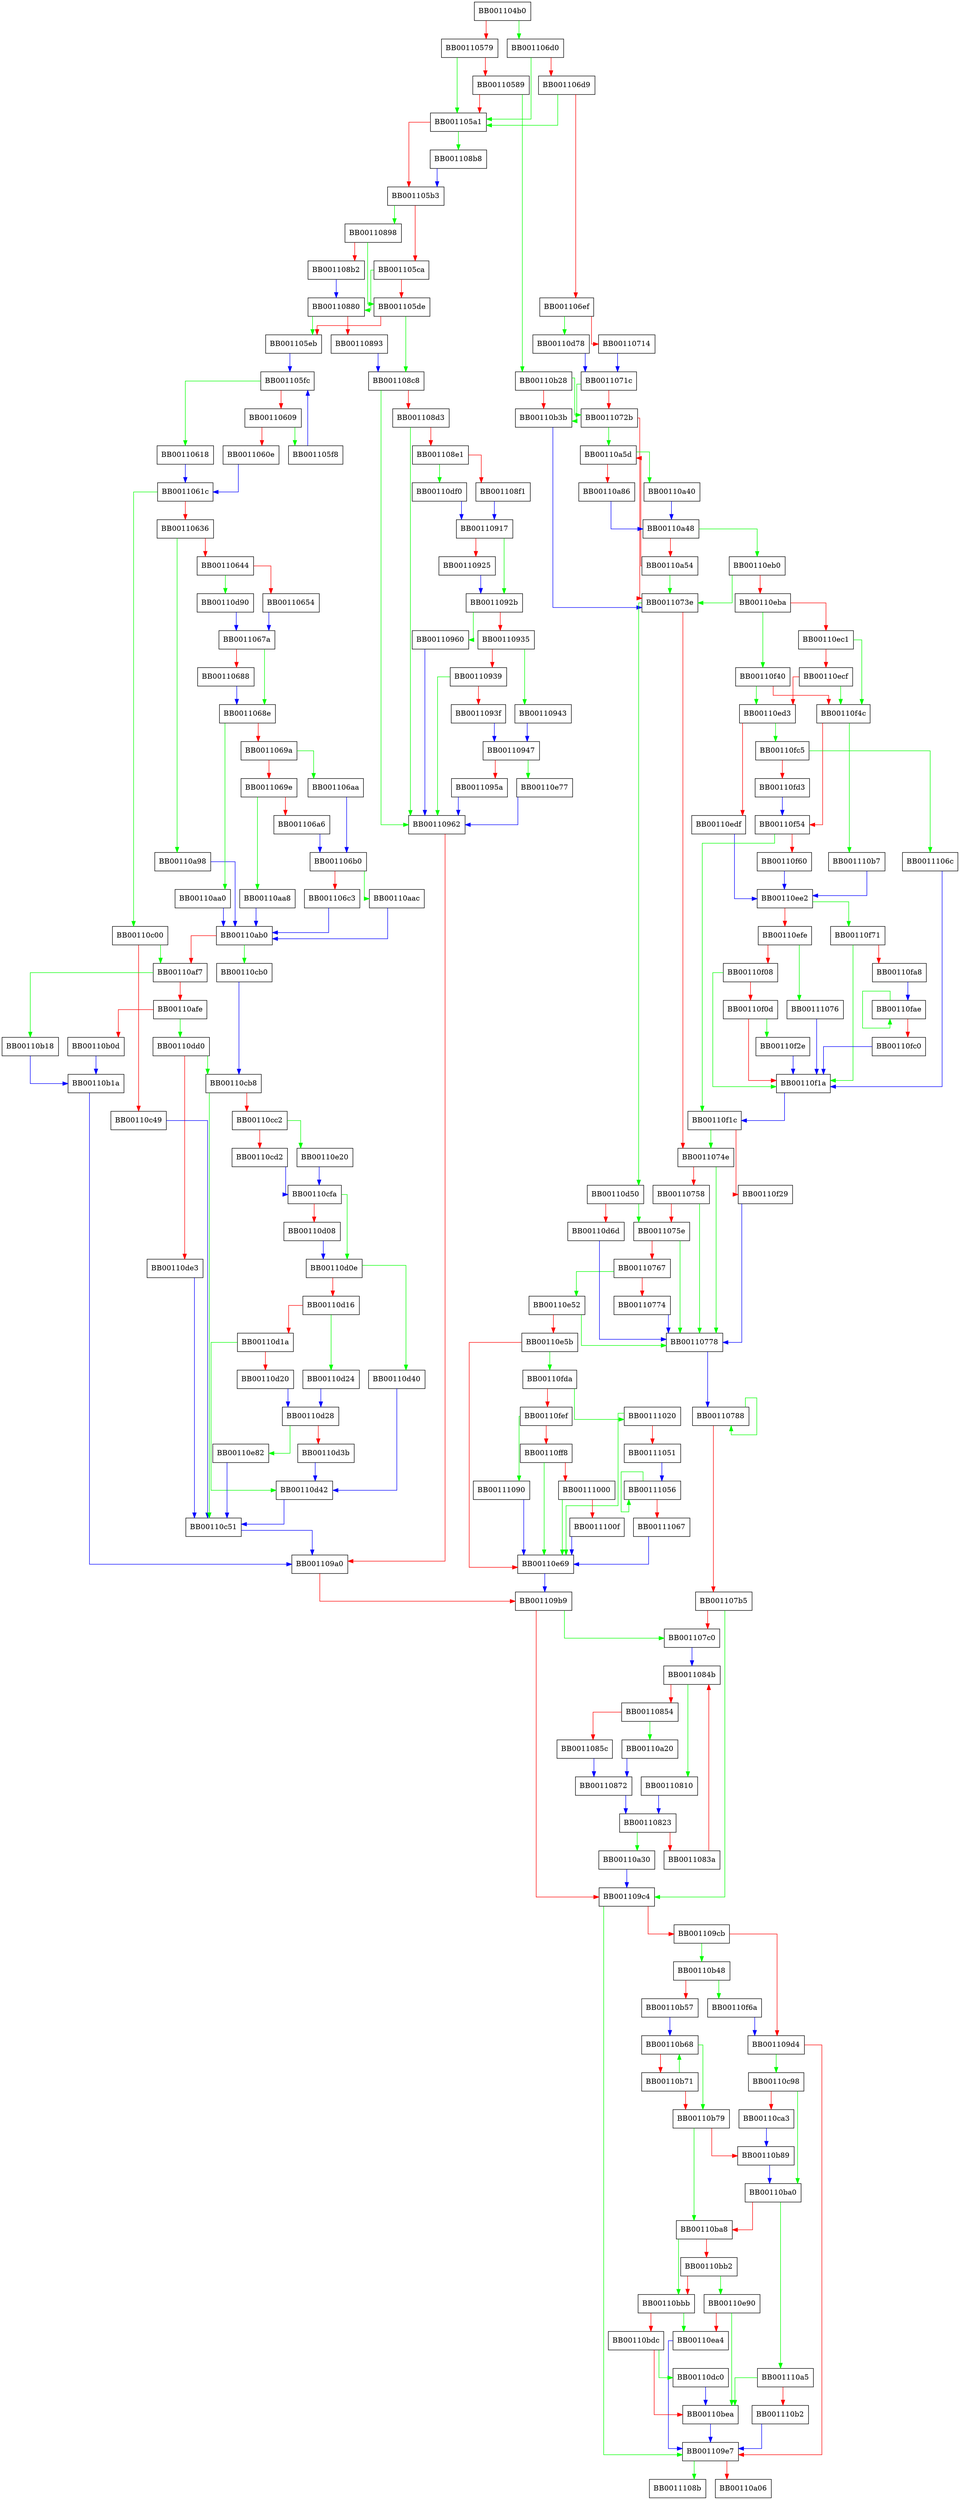 digraph FUN_001104b0 {
  node [shape="box"];
  graph [splines=ortho];
  BB001104b0 -> BB001106d0 [color="green"];
  BB001104b0 -> BB00110579 [color="red"];
  BB00110579 -> BB001105a1 [color="green"];
  BB00110579 -> BB00110589 [color="red"];
  BB00110589 -> BB00110b28 [color="green"];
  BB00110589 -> BB001105a1 [color="red"];
  BB001105a1 -> BB001108b8 [color="green"];
  BB001105a1 -> BB001105b3 [color="red"];
  BB001105b3 -> BB00110898 [color="green"];
  BB001105b3 -> BB001105ca [color="red"];
  BB001105ca -> BB00110880 [color="green"];
  BB001105ca -> BB001105de [color="red"];
  BB001105de -> BB001108c8 [color="green"];
  BB001105de -> BB001105eb [color="red"];
  BB001105eb -> BB001105fc [color="blue"];
  BB001105f8 -> BB001105fc [color="blue"];
  BB001105fc -> BB00110618 [color="green"];
  BB001105fc -> BB00110609 [color="red"];
  BB00110609 -> BB001105f8 [color="green"];
  BB00110609 -> BB0011060e [color="red"];
  BB0011060e -> BB0011061c [color="blue"];
  BB00110618 -> BB0011061c [color="blue"];
  BB0011061c -> BB00110c00 [color="green"];
  BB0011061c -> BB00110636 [color="red"];
  BB00110636 -> BB00110a98 [color="green"];
  BB00110636 -> BB00110644 [color="red"];
  BB00110644 -> BB00110d90 [color="green"];
  BB00110644 -> BB00110654 [color="red"];
  BB00110654 -> BB0011067a [color="blue"];
  BB0011067a -> BB0011068e [color="green"];
  BB0011067a -> BB00110688 [color="red"];
  BB00110688 -> BB0011068e [color="blue"];
  BB0011068e -> BB00110aa0 [color="green"];
  BB0011068e -> BB0011069a [color="red"];
  BB0011069a -> BB001106aa [color="green"];
  BB0011069a -> BB0011069e [color="red"];
  BB0011069e -> BB00110aa8 [color="green"];
  BB0011069e -> BB001106a6 [color="red"];
  BB001106a6 -> BB001106b0 [color="blue"];
  BB001106aa -> BB001106b0 [color="blue"];
  BB001106b0 -> BB00110aac [color="green"];
  BB001106b0 -> BB001106c3 [color="red"];
  BB001106c3 -> BB00110ab0 [color="blue"];
  BB001106d0 -> BB001105a1 [color="green"];
  BB001106d0 -> BB001106d9 [color="red"];
  BB001106d9 -> BB001105a1 [color="green"];
  BB001106d9 -> BB001106ef [color="red"];
  BB001106ef -> BB00110d78 [color="green"];
  BB001106ef -> BB00110714 [color="red"];
  BB00110714 -> BB0011071c [color="blue"];
  BB0011071c -> BB00110b3b [color="green"];
  BB0011071c -> BB0011072b [color="red"];
  BB0011072b -> BB00110a5d [color="green"];
  BB0011072b -> BB0011073e [color="red"];
  BB0011073e -> BB00110d50 [color="green"];
  BB0011073e -> BB0011074e [color="red"];
  BB0011074e -> BB00110778 [color="green"];
  BB0011074e -> BB00110758 [color="red"];
  BB00110758 -> BB00110778 [color="green"];
  BB00110758 -> BB0011075e [color="red"];
  BB0011075e -> BB00110778 [color="green"];
  BB0011075e -> BB00110767 [color="red"];
  BB00110767 -> BB00110e52 [color="green"];
  BB00110767 -> BB00110774 [color="red"];
  BB00110774 -> BB00110778 [color="blue"];
  BB00110778 -> BB00110788 [color="blue"];
  BB00110788 -> BB00110788 [color="green"];
  BB00110788 -> BB001107b5 [color="red"];
  BB001107b5 -> BB001109c4 [color="green"];
  BB001107b5 -> BB001107c0 [color="red"];
  BB001107c0 -> BB0011084b [color="blue"];
  BB00110810 -> BB00110823 [color="blue"];
  BB00110823 -> BB00110a30 [color="green"];
  BB00110823 -> BB0011083a [color="red"];
  BB0011083a -> BB0011084b [color="red"];
  BB0011084b -> BB00110810 [color="green"];
  BB0011084b -> BB00110854 [color="red"];
  BB00110854 -> BB00110a20 [color="green"];
  BB00110854 -> BB0011085c [color="red"];
  BB0011085c -> BB00110872 [color="blue"];
  BB00110872 -> BB00110823 [color="blue"];
  BB00110880 -> BB001105eb [color="green"];
  BB00110880 -> BB00110893 [color="red"];
  BB00110893 -> BB001108c8 [color="blue"];
  BB00110898 -> BB001105de [color="green"];
  BB00110898 -> BB001108b2 [color="red"];
  BB001108b2 -> BB00110880 [color="blue"];
  BB001108b8 -> BB001105b3 [color="blue"];
  BB001108c8 -> BB00110962 [color="green"];
  BB001108c8 -> BB001108d3 [color="red"];
  BB001108d3 -> BB00110962 [color="green"];
  BB001108d3 -> BB001108e1 [color="red"];
  BB001108e1 -> BB00110df0 [color="green"];
  BB001108e1 -> BB001108f1 [color="red"];
  BB001108f1 -> BB00110917 [color="blue"];
  BB00110917 -> BB0011092b [color="green"];
  BB00110917 -> BB00110925 [color="red"];
  BB00110925 -> BB0011092b [color="blue"];
  BB0011092b -> BB00110960 [color="green"];
  BB0011092b -> BB00110935 [color="red"];
  BB00110935 -> BB00110943 [color="green"];
  BB00110935 -> BB00110939 [color="red"];
  BB00110939 -> BB00110962 [color="green"];
  BB00110939 -> BB0011093f [color="red"];
  BB0011093f -> BB00110947 [color="blue"];
  BB00110943 -> BB00110947 [color="blue"];
  BB00110947 -> BB00110e77 [color="green"];
  BB00110947 -> BB0011095a [color="red"];
  BB0011095a -> BB00110962 [color="blue"];
  BB00110960 -> BB00110962 [color="blue"];
  BB00110962 -> BB001109a0 [color="red"];
  BB001109a0 -> BB001109b9 [color="red"];
  BB001109b9 -> BB001107c0 [color="green"];
  BB001109b9 -> BB001109c4 [color="red"];
  BB001109c4 -> BB001109e7 [color="green"];
  BB001109c4 -> BB001109cb [color="red"];
  BB001109cb -> BB00110b48 [color="green"];
  BB001109cb -> BB001109d4 [color="red"];
  BB001109d4 -> BB00110c98 [color="green"];
  BB001109d4 -> BB001109e7 [color="red"];
  BB001109e7 -> BB0011108b [color="green"];
  BB001109e7 -> BB00110a06 [color="red"];
  BB00110a20 -> BB00110872 [color="blue"];
  BB00110a30 -> BB001109c4 [color="blue"];
  BB00110a40 -> BB00110a48 [color="blue"];
  BB00110a48 -> BB00110eb0 [color="green"];
  BB00110a48 -> BB00110a54 [color="red"];
  BB00110a54 -> BB0011073e [color="green"];
  BB00110a54 -> BB00110a5d [color="red"];
  BB00110a5d -> BB00110a40 [color="green"];
  BB00110a5d -> BB00110a86 [color="red"];
  BB00110a86 -> BB00110a48 [color="blue"];
  BB00110a98 -> BB00110ab0 [color="blue"];
  BB00110aa0 -> BB00110ab0 [color="blue"];
  BB00110aa8 -> BB00110ab0 [color="blue"];
  BB00110aac -> BB00110ab0 [color="blue"];
  BB00110ab0 -> BB00110cb0 [color="green"];
  BB00110ab0 -> BB00110af7 [color="red"];
  BB00110af7 -> BB00110b18 [color="green"];
  BB00110af7 -> BB00110afe [color="red"];
  BB00110afe -> BB00110dd0 [color="green"];
  BB00110afe -> BB00110b0d [color="red"];
  BB00110b0d -> BB00110b1a [color="blue"];
  BB00110b18 -> BB00110b1a [color="blue"];
  BB00110b1a -> BB001109a0 [color="blue"];
  BB00110b28 -> BB0011072b [color="green"];
  BB00110b28 -> BB00110b3b [color="red"];
  BB00110b3b -> BB0011073e [color="blue"];
  BB00110b48 -> BB00110f6a [color="green"];
  BB00110b48 -> BB00110b57 [color="red"];
  BB00110b57 -> BB00110b68 [color="blue"];
  BB00110b68 -> BB00110b79 [color="green"];
  BB00110b68 -> BB00110b71 [color="red"];
  BB00110b71 -> BB00110b68 [color="green"];
  BB00110b71 -> BB00110b79 [color="red"];
  BB00110b79 -> BB00110ba8 [color="green"];
  BB00110b79 -> BB00110b89 [color="red"];
  BB00110b89 -> BB00110ba0 [color="blue"];
  BB00110ba0 -> BB001110a5 [color="green"];
  BB00110ba0 -> BB00110ba8 [color="red"];
  BB00110ba8 -> BB00110bbb [color="green"];
  BB00110ba8 -> BB00110bb2 [color="red"];
  BB00110bb2 -> BB00110e90 [color="green"];
  BB00110bb2 -> BB00110bbb [color="red"];
  BB00110bbb -> BB00110ea4 [color="green"];
  BB00110bbb -> BB00110bdc [color="red"];
  BB00110bdc -> BB00110dc0 [color="green"];
  BB00110bdc -> BB00110bea [color="red"];
  BB00110bea -> BB001109e7 [color="blue"];
  BB00110c00 -> BB00110af7 [color="green"];
  BB00110c00 -> BB00110c49 [color="red"];
  BB00110c49 -> BB00110c51 [color="blue"];
  BB00110c51 -> BB001109a0 [color="blue"];
  BB00110c98 -> BB00110ba0 [color="green"];
  BB00110c98 -> BB00110ca3 [color="red"];
  BB00110ca3 -> BB00110b89 [color="blue"];
  BB00110cb0 -> BB00110cb8 [color="blue"];
  BB00110cb8 -> BB00110c51 [color="green"];
  BB00110cb8 -> BB00110cc2 [color="red"];
  BB00110cc2 -> BB00110e20 [color="green"];
  BB00110cc2 -> BB00110cd2 [color="red"];
  BB00110cd2 -> BB00110cfa [color="blue"];
  BB00110cfa -> BB00110d0e [color="green"];
  BB00110cfa -> BB00110d08 [color="red"];
  BB00110d08 -> BB00110d0e [color="blue"];
  BB00110d0e -> BB00110d40 [color="green"];
  BB00110d0e -> BB00110d16 [color="red"];
  BB00110d16 -> BB00110d24 [color="green"];
  BB00110d16 -> BB00110d1a [color="red"];
  BB00110d1a -> BB00110d42 [color="green"];
  BB00110d1a -> BB00110d20 [color="red"];
  BB00110d20 -> BB00110d28 [color="blue"];
  BB00110d24 -> BB00110d28 [color="blue"];
  BB00110d28 -> BB00110e82 [color="green"];
  BB00110d28 -> BB00110d3b [color="red"];
  BB00110d3b -> BB00110d42 [color="blue"];
  BB00110d40 -> BB00110d42 [color="blue"];
  BB00110d42 -> BB00110c51 [color="blue"];
  BB00110d50 -> BB0011075e [color="green"];
  BB00110d50 -> BB00110d6d [color="red"];
  BB00110d6d -> BB00110778 [color="blue"];
  BB00110d78 -> BB0011071c [color="blue"];
  BB00110d90 -> BB0011067a [color="blue"];
  BB00110dc0 -> BB00110bea [color="blue"];
  BB00110dd0 -> BB00110cb8 [color="green"];
  BB00110dd0 -> BB00110de3 [color="red"];
  BB00110de3 -> BB00110c51 [color="blue"];
  BB00110df0 -> BB00110917 [color="blue"];
  BB00110e20 -> BB00110cfa [color="blue"];
  BB00110e52 -> BB00110778 [color="green"];
  BB00110e52 -> BB00110e5b [color="red"];
  BB00110e5b -> BB00110fda [color="green"];
  BB00110e5b -> BB00110e69 [color="red"];
  BB00110e69 -> BB001109b9 [color="blue"];
  BB00110e77 -> BB00110962 [color="blue"];
  BB00110e82 -> BB00110c51 [color="blue"];
  BB00110e90 -> BB00110bea [color="green"];
  BB00110e90 -> BB00110ea4 [color="red"];
  BB00110ea4 -> BB001109e7 [color="blue"];
  BB00110eb0 -> BB0011073e [color="green"];
  BB00110eb0 -> BB00110eba [color="red"];
  BB00110eba -> BB00110f40 [color="green"];
  BB00110eba -> BB00110ec1 [color="red"];
  BB00110ec1 -> BB00110f4c [color="green"];
  BB00110ec1 -> BB00110ecf [color="red"];
  BB00110ecf -> BB00110f4c [color="green"];
  BB00110ecf -> BB00110ed3 [color="red"];
  BB00110ed3 -> BB00110fc5 [color="green"];
  BB00110ed3 -> BB00110edf [color="red"];
  BB00110edf -> BB00110ee2 [color="blue"];
  BB00110ee2 -> BB00110f71 [color="green"];
  BB00110ee2 -> BB00110efe [color="red"];
  BB00110efe -> BB00111076 [color="green"];
  BB00110efe -> BB00110f08 [color="red"];
  BB00110f08 -> BB00110f1a [color="green"];
  BB00110f08 -> BB00110f0d [color="red"];
  BB00110f0d -> BB00110f2e [color="green"];
  BB00110f0d -> BB00110f1a [color="red"];
  BB00110f1a -> BB00110f1c [color="blue"];
  BB00110f1c -> BB0011074e [color="green"];
  BB00110f1c -> BB00110f29 [color="red"];
  BB00110f29 -> BB00110778 [color="blue"];
  BB00110f2e -> BB00110f1a [color="blue"];
  BB00110f40 -> BB00110ed3 [color="green"];
  BB00110f40 -> BB00110f4c [color="red"];
  BB00110f4c -> BB001110b7 [color="green"];
  BB00110f4c -> BB00110f54 [color="red"];
  BB00110f54 -> BB00110f1c [color="green"];
  BB00110f54 -> BB00110f60 [color="red"];
  BB00110f60 -> BB00110ee2 [color="blue"];
  BB00110f6a -> BB001109d4 [color="blue"];
  BB00110f71 -> BB00110f1a [color="green"];
  BB00110f71 -> BB00110fa8 [color="red"];
  BB00110fa8 -> BB00110fae [color="blue"];
  BB00110fae -> BB00110fae [color="green"];
  BB00110fae -> BB00110fc0 [color="red"];
  BB00110fc0 -> BB00110f1a [color="blue"];
  BB00110fc5 -> BB0011106c [color="green"];
  BB00110fc5 -> BB00110fd3 [color="red"];
  BB00110fd3 -> BB00110f54 [color="blue"];
  BB00110fda -> BB00111020 [color="green"];
  BB00110fda -> BB00110fef [color="red"];
  BB00110fef -> BB00111090 [color="green"];
  BB00110fef -> BB00110ff8 [color="red"];
  BB00110ff8 -> BB00110e69 [color="green"];
  BB00110ff8 -> BB00111000 [color="red"];
  BB00111000 -> BB00110e69 [color="green"];
  BB00111000 -> BB0011100f [color="red"];
  BB0011100f -> BB00110e69 [color="blue"];
  BB00111020 -> BB00110e69 [color="green"];
  BB00111020 -> BB00111051 [color="red"];
  BB00111051 -> BB00111056 [color="blue"];
  BB00111056 -> BB00111056 [color="green"];
  BB00111056 -> BB00111067 [color="red"];
  BB00111067 -> BB00110e69 [color="blue"];
  BB0011106c -> BB00110f1a [color="blue"];
  BB00111076 -> BB00110f1a [color="blue"];
  BB00111090 -> BB00110e69 [color="blue"];
  BB001110a5 -> BB00110bea [color="green"];
  BB001110a5 -> BB001110b2 [color="red"];
  BB001110b2 -> BB001109e7 [color="blue"];
  BB001110b7 -> BB00110ee2 [color="blue"];
}